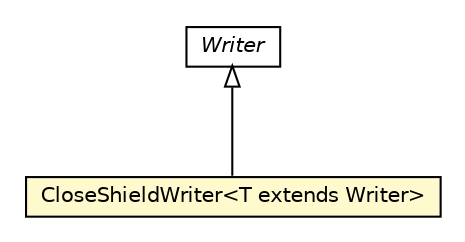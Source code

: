 #!/usr/local/bin/dot
#
# Class diagram 
# Generated by UMLGraph version 5.1 (http://www.umlgraph.org/)
#

digraph G {
	edge [fontname="Helvetica",fontsize=10,labelfontname="Helvetica",labelfontsize=10];
	node [fontname="Helvetica",fontsize=10,shape=plaintext];
	nodesep=0.25;
	ranksep=0.5;
	// com.gc.iotools.stream.writer.CloseShieldWriter<T extends java.io.Writer>
	c1532 [label=<<table title="com.gc.iotools.stream.writer.CloseShieldWriter" border="0" cellborder="1" cellspacing="0" cellpadding="2" port="p" bgcolor="lemonChiffon" href="./CloseShieldWriter.html">
		<tr><td><table border="0" cellspacing="0" cellpadding="1">
<tr><td align="center" balign="center"> CloseShieldWriter&lt;T extends Writer&gt; </td></tr>
		</table></td></tr>
		</table>>, fontname="Helvetica", fontcolor="black", fontsize=10.0];
	//com.gc.iotools.stream.writer.CloseShieldWriter<T extends java.io.Writer> extends java.io.Writer
	c1541:p -> c1532:p [dir=back,arrowtail=empty];
	// java.io.Writer
	c1541 [label=<<table title="java.io.Writer" border="0" cellborder="1" cellspacing="0" cellpadding="2" port="p" href="http://java.sun.com/j2se/1.5.0/docs/api/java/io/Writer.html">
		<tr><td><table border="0" cellspacing="0" cellpadding="1">
<tr><td align="center" balign="center"><font face="Helvetica-Oblique"> Writer </font></td></tr>
		</table></td></tr>
		</table>>, fontname="Helvetica", fontcolor="black", fontsize=10.0];
}

